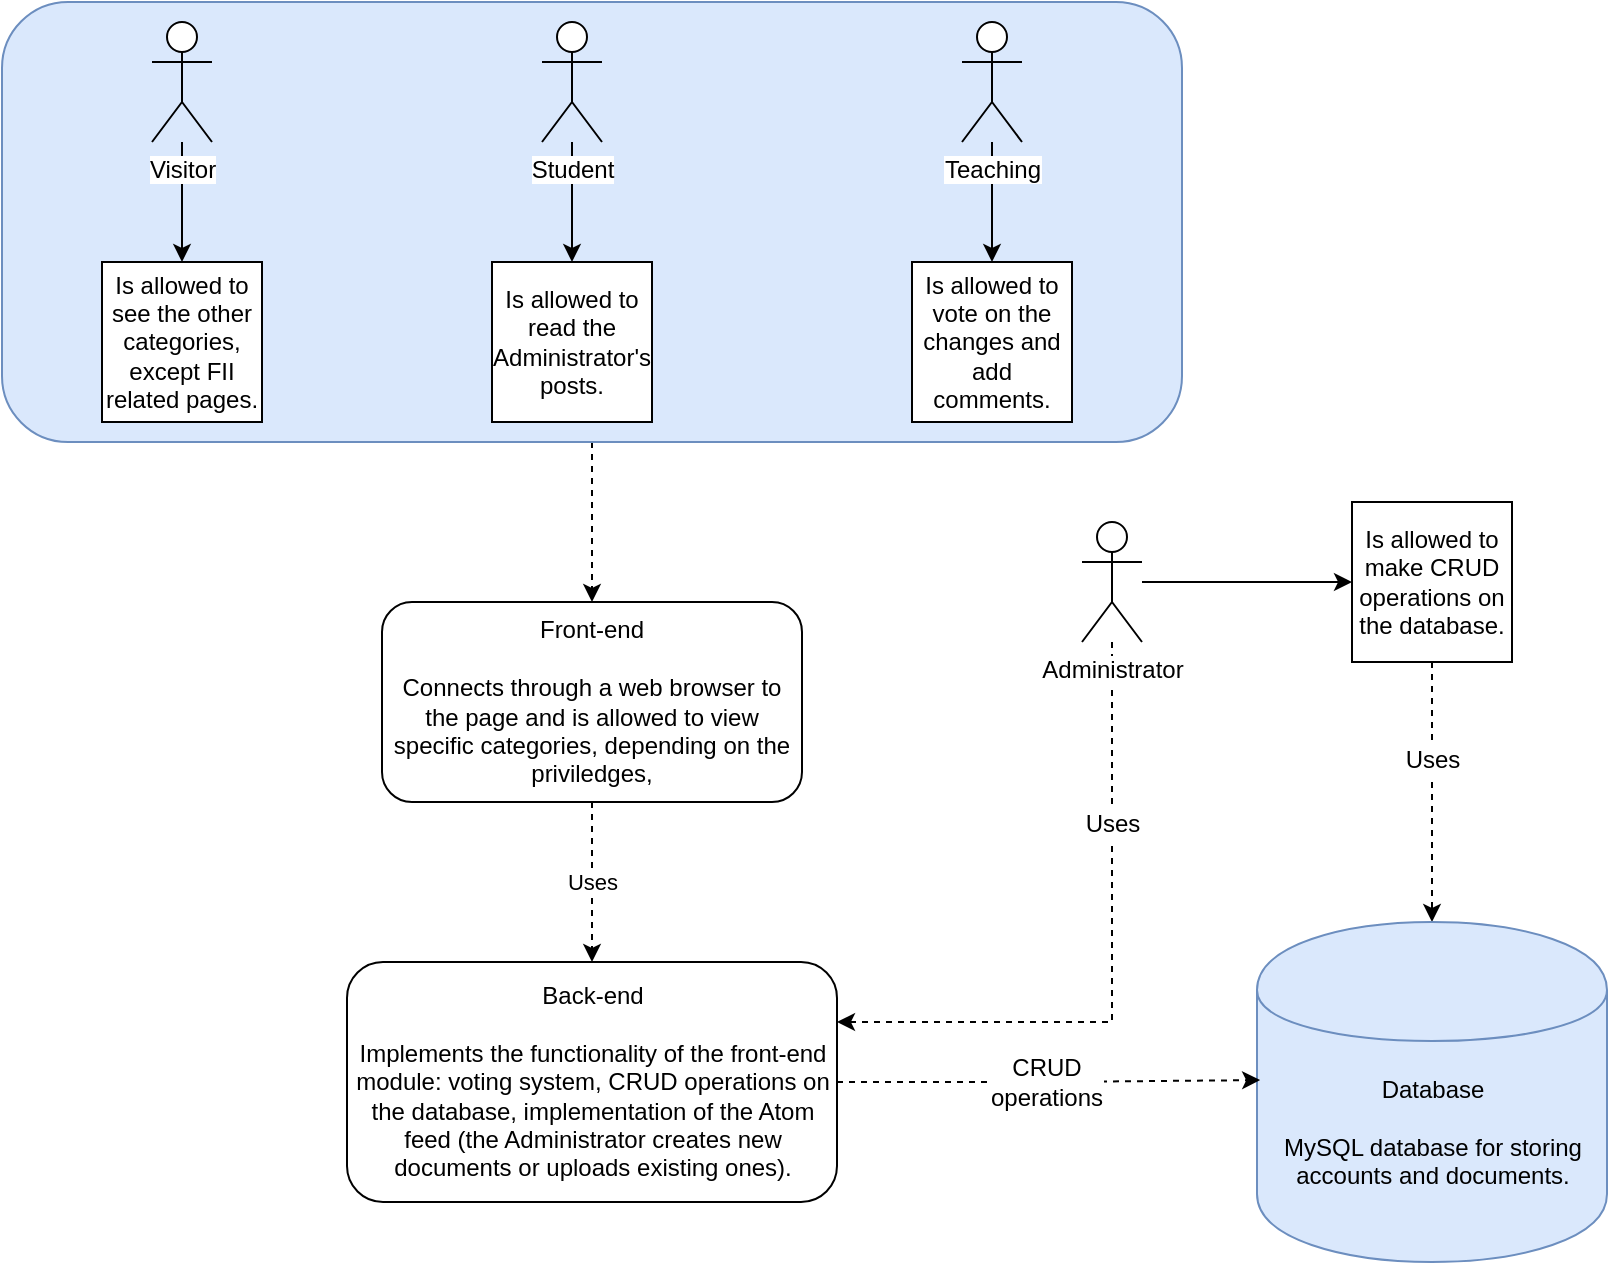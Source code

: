 <mxfile version="10.6.1" type="device"><diagram id="Fq3pxNmaHQe-MHuMiZYi" name="Page-1"><mxGraphModel dx="1394" dy="747" grid="1" gridSize="10" guides="1" tooltips="1" connect="1" arrows="1" fold="1" page="1" pageScale="1" pageWidth="850" pageHeight="800" math="0" shadow="0"><root><mxCell id="0"/><mxCell id="1" parent="0"/><mxCell id="2KJ99fP0wKphnYUtbk2A-28" style="edgeStyle=orthogonalEdgeStyle;rounded=0;orthogonalLoop=1;jettySize=auto;html=1;entryX=0.5;entryY=0;entryDx=0;entryDy=0;dashed=1;" edge="1" parent="1" source="2KJ99fP0wKphnYUtbk2A-23" target="2KJ99fP0wKphnYUtbk2A-25"><mxGeometry relative="1" as="geometry"/></mxCell><mxCell id="2KJ99fP0wKphnYUtbk2A-23" value="" style="rounded=1;whiteSpace=wrap;html=1;fillColor=#dae8fc;strokeColor=#6c8ebf;" vertex="1" parent="1"><mxGeometry x="10" y="40" width="590" height="220" as="geometry"/></mxCell><mxCell id="2KJ99fP0wKphnYUtbk2A-9" style="edgeStyle=orthogonalEdgeStyle;rounded=0;orthogonalLoop=1;jettySize=auto;html=1;" edge="1" parent="1" source="2KJ99fP0wKphnYUtbk2A-2" target="2KJ99fP0wKphnYUtbk2A-8"><mxGeometry relative="1" as="geometry"/></mxCell><mxCell id="2KJ99fP0wKphnYUtbk2A-32" style="edgeStyle=orthogonalEdgeStyle;rounded=0;orthogonalLoop=1;jettySize=auto;html=1;entryX=1;entryY=0.25;entryDx=0;entryDy=0;dashed=1;" edge="1" parent="1" source="2KJ99fP0wKphnYUtbk2A-2" target="2KJ99fP0wKphnYUtbk2A-29"><mxGeometry relative="1" as="geometry"><Array as="points"><mxPoint x="565" y="550"/></Array></mxGeometry></mxCell><mxCell id="2KJ99fP0wKphnYUtbk2A-33" value="Uses&lt;br&gt;" style="text;html=1;resizable=0;points=[];align=center;verticalAlign=middle;labelBackgroundColor=#ffffff;" vertex="1" connectable="0" parent="2KJ99fP0wKphnYUtbk2A-32"><mxGeometry x="0.103" y="2" relative="1" as="geometry"><mxPoint x="-2" y="-90" as="offset"/></mxGeometry></mxCell><mxCell id="2KJ99fP0wKphnYUtbk2A-2" value="Administrator&lt;br&gt;" style="shape=umlActor;verticalLabelPosition=bottom;labelBackgroundColor=#ffffff;verticalAlign=top;html=1;outlineConnect=0;" vertex="1" parent="1"><mxGeometry x="550" y="300" width="30" height="60" as="geometry"/></mxCell><mxCell id="2KJ99fP0wKphnYUtbk2A-11" style="edgeStyle=orthogonalEdgeStyle;rounded=0;orthogonalLoop=1;jettySize=auto;html=1;" edge="1" parent="1" source="2KJ99fP0wKphnYUtbk2A-5" target="2KJ99fP0wKphnYUtbk2A-10"><mxGeometry relative="1" as="geometry"/></mxCell><mxCell id="2KJ99fP0wKphnYUtbk2A-5" value="Teaching" style="shape=umlActor;verticalLabelPosition=bottom;labelBackgroundColor=#ffffff;verticalAlign=top;html=1;outlineConnect=0;" vertex="1" parent="1"><mxGeometry x="490" y="50" width="30" height="60" as="geometry"/></mxCell><mxCell id="2KJ99fP0wKphnYUtbk2A-17" style="edgeStyle=orthogonalEdgeStyle;rounded=0;orthogonalLoop=1;jettySize=auto;html=1;" edge="1" parent="1" source="2KJ99fP0wKphnYUtbk2A-6" target="2KJ99fP0wKphnYUtbk2A-12"><mxGeometry relative="1" as="geometry"/></mxCell><mxCell id="2KJ99fP0wKphnYUtbk2A-6" value="Student" style="shape=umlActor;verticalLabelPosition=bottom;labelBackgroundColor=#ffffff;verticalAlign=top;html=1;outlineConnect=0;" vertex="1" parent="1"><mxGeometry x="280" y="50" width="30" height="60" as="geometry"/></mxCell><mxCell id="2KJ99fP0wKphnYUtbk2A-19" style="edgeStyle=orthogonalEdgeStyle;rounded=0;orthogonalLoop=1;jettySize=auto;html=1;" edge="1" parent="1" source="2KJ99fP0wKphnYUtbk2A-7" target="2KJ99fP0wKphnYUtbk2A-18"><mxGeometry relative="1" as="geometry"/></mxCell><mxCell id="2KJ99fP0wKphnYUtbk2A-7" value="Visitor&lt;br&gt;" style="shape=umlActor;verticalLabelPosition=bottom;labelBackgroundColor=#ffffff;verticalAlign=top;html=1;outlineConnect=0;" vertex="1" parent="1"><mxGeometry x="85" y="50" width="30" height="60" as="geometry"/></mxCell><mxCell id="2KJ99fP0wKphnYUtbk2A-21" style="edgeStyle=orthogonalEdgeStyle;rounded=0;orthogonalLoop=1;jettySize=auto;html=1;exitX=0.5;exitY=1;exitDx=0;exitDy=0;entryX=0.5;entryY=0;entryDx=0;entryDy=0;dashed=1;" edge="1" parent="1" source="2KJ99fP0wKphnYUtbk2A-8" target="2KJ99fP0wKphnYUtbk2A-20"><mxGeometry relative="1" as="geometry"/></mxCell><mxCell id="2KJ99fP0wKphnYUtbk2A-22" value="Uses" style="text;html=1;resizable=0;points=[];align=center;verticalAlign=middle;labelBackgroundColor=#ffffff;" vertex="1" connectable="0" parent="2KJ99fP0wKphnYUtbk2A-21"><mxGeometry x="-0.219" y="-4" relative="1" as="geometry"><mxPoint x="4" y="-2" as="offset"/></mxGeometry></mxCell><mxCell id="2KJ99fP0wKphnYUtbk2A-8" value="Is allowed to make CRUD operations on the database." style="whiteSpace=wrap;html=1;aspect=fixed;" vertex="1" parent="1"><mxGeometry x="685" y="290" width="80" height="80" as="geometry"/></mxCell><mxCell id="2KJ99fP0wKphnYUtbk2A-10" value="Is allowed to vote on the changes and add comments." style="whiteSpace=wrap;html=1;aspect=fixed;" vertex="1" parent="1"><mxGeometry x="465" y="170" width="80" height="80" as="geometry"/></mxCell><mxCell id="2KJ99fP0wKphnYUtbk2A-12" value="Is allowed to read the Administrator's posts." style="whiteSpace=wrap;html=1;aspect=fixed;" vertex="1" parent="1"><mxGeometry x="255" y="170" width="80" height="80" as="geometry"/></mxCell><mxCell id="2KJ99fP0wKphnYUtbk2A-18" value="Is allowed to see the other categories, except FII related pages." style="whiteSpace=wrap;html=1;aspect=fixed;" vertex="1" parent="1"><mxGeometry x="60" y="170" width="80" height="80" as="geometry"/></mxCell><mxCell id="2KJ99fP0wKphnYUtbk2A-20" value="Database&lt;br&gt;&lt;br&gt;MySQL database for storing accounts and documents.&lt;br&gt;" style="shape=cylinder;whiteSpace=wrap;html=1;boundedLbl=1;backgroundOutline=1;fillColor=#dae8fc;strokeColor=#6c8ebf;" vertex="1" parent="1"><mxGeometry x="637.5" y="500" width="175" height="170" as="geometry"/></mxCell><mxCell id="2KJ99fP0wKphnYUtbk2A-34" value="Uses" style="edgeStyle=orthogonalEdgeStyle;rounded=0;orthogonalLoop=1;jettySize=auto;html=1;entryX=0.5;entryY=0;entryDx=0;entryDy=0;dashed=1;" edge="1" parent="1" source="2KJ99fP0wKphnYUtbk2A-25" target="2KJ99fP0wKphnYUtbk2A-29"><mxGeometry relative="1" as="geometry"/></mxCell><mxCell id="2KJ99fP0wKphnYUtbk2A-25" value="Front-end&lt;br&gt;&lt;br&gt;Connects through a web browser to the page and is allowed to view specific categories, depending on the priviledges,&lt;br&gt;" style="rounded=1;whiteSpace=wrap;html=1;" vertex="1" parent="1"><mxGeometry x="200" y="340" width="210" height="100" as="geometry"/></mxCell><mxCell id="2KJ99fP0wKphnYUtbk2A-30" style="edgeStyle=orthogonalEdgeStyle;rounded=0;orthogonalLoop=1;jettySize=auto;html=1;entryX=0.009;entryY=0.465;entryDx=0;entryDy=0;entryPerimeter=0;dashed=1;" edge="1" parent="1" source="2KJ99fP0wKphnYUtbk2A-29" target="2KJ99fP0wKphnYUtbk2A-20"><mxGeometry relative="1" as="geometry"/></mxCell><mxCell id="2KJ99fP0wKphnYUtbk2A-31" value="CRUD&lt;br&gt;operations&lt;br&gt;" style="text;html=1;resizable=0;points=[];align=center;verticalAlign=middle;labelBackgroundColor=#ffffff;" vertex="1" connectable="0" parent="2KJ99fP0wKphnYUtbk2A-30"><mxGeometry x="0.106" relative="1" as="geometry"><mxPoint x="-12" y="1" as="offset"/></mxGeometry></mxCell><mxCell id="2KJ99fP0wKphnYUtbk2A-29" value="Back-end&lt;br&gt;&lt;br&gt;Implements the functionality of the front-end module: voting system, CRUD operations on the database, implementation of the Atom feed (the Administrator creates new documents or uploads existing ones).&lt;br&gt;" style="rounded=1;whiteSpace=wrap;html=1;" vertex="1" parent="1"><mxGeometry x="182.5" y="520" width="245" height="120" as="geometry"/></mxCell></root></mxGraphModel></diagram></mxfile>